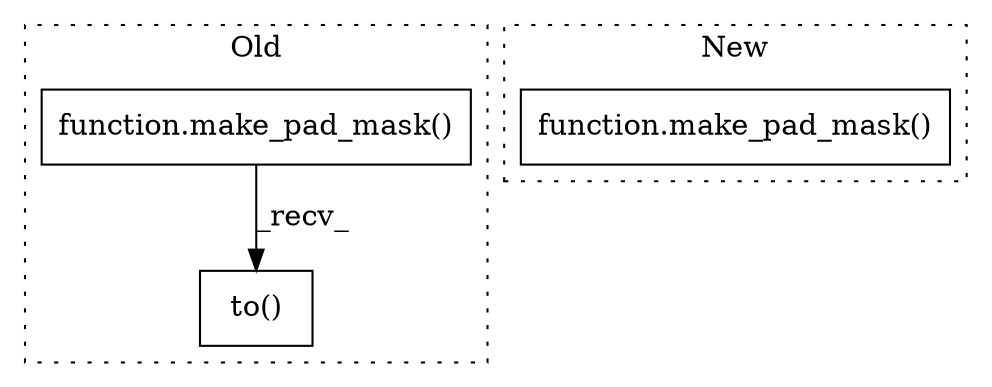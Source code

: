 digraph G {
subgraph cluster0 {
1 [label="function.make_pad_mask()" a="75" s="8222,8241" l="14,1" shape="box"];
3 [label="to()" a="75" s="8222,8255" l="24,1" shape="box"];
label = "Old";
style="dotted";
}
subgraph cluster1 {
2 [label="function.make_pad_mask()" a="75" s="8219,8242" l="14,26" shape="box"];
label = "New";
style="dotted";
}
1 -> 3 [label="_recv_"];
}